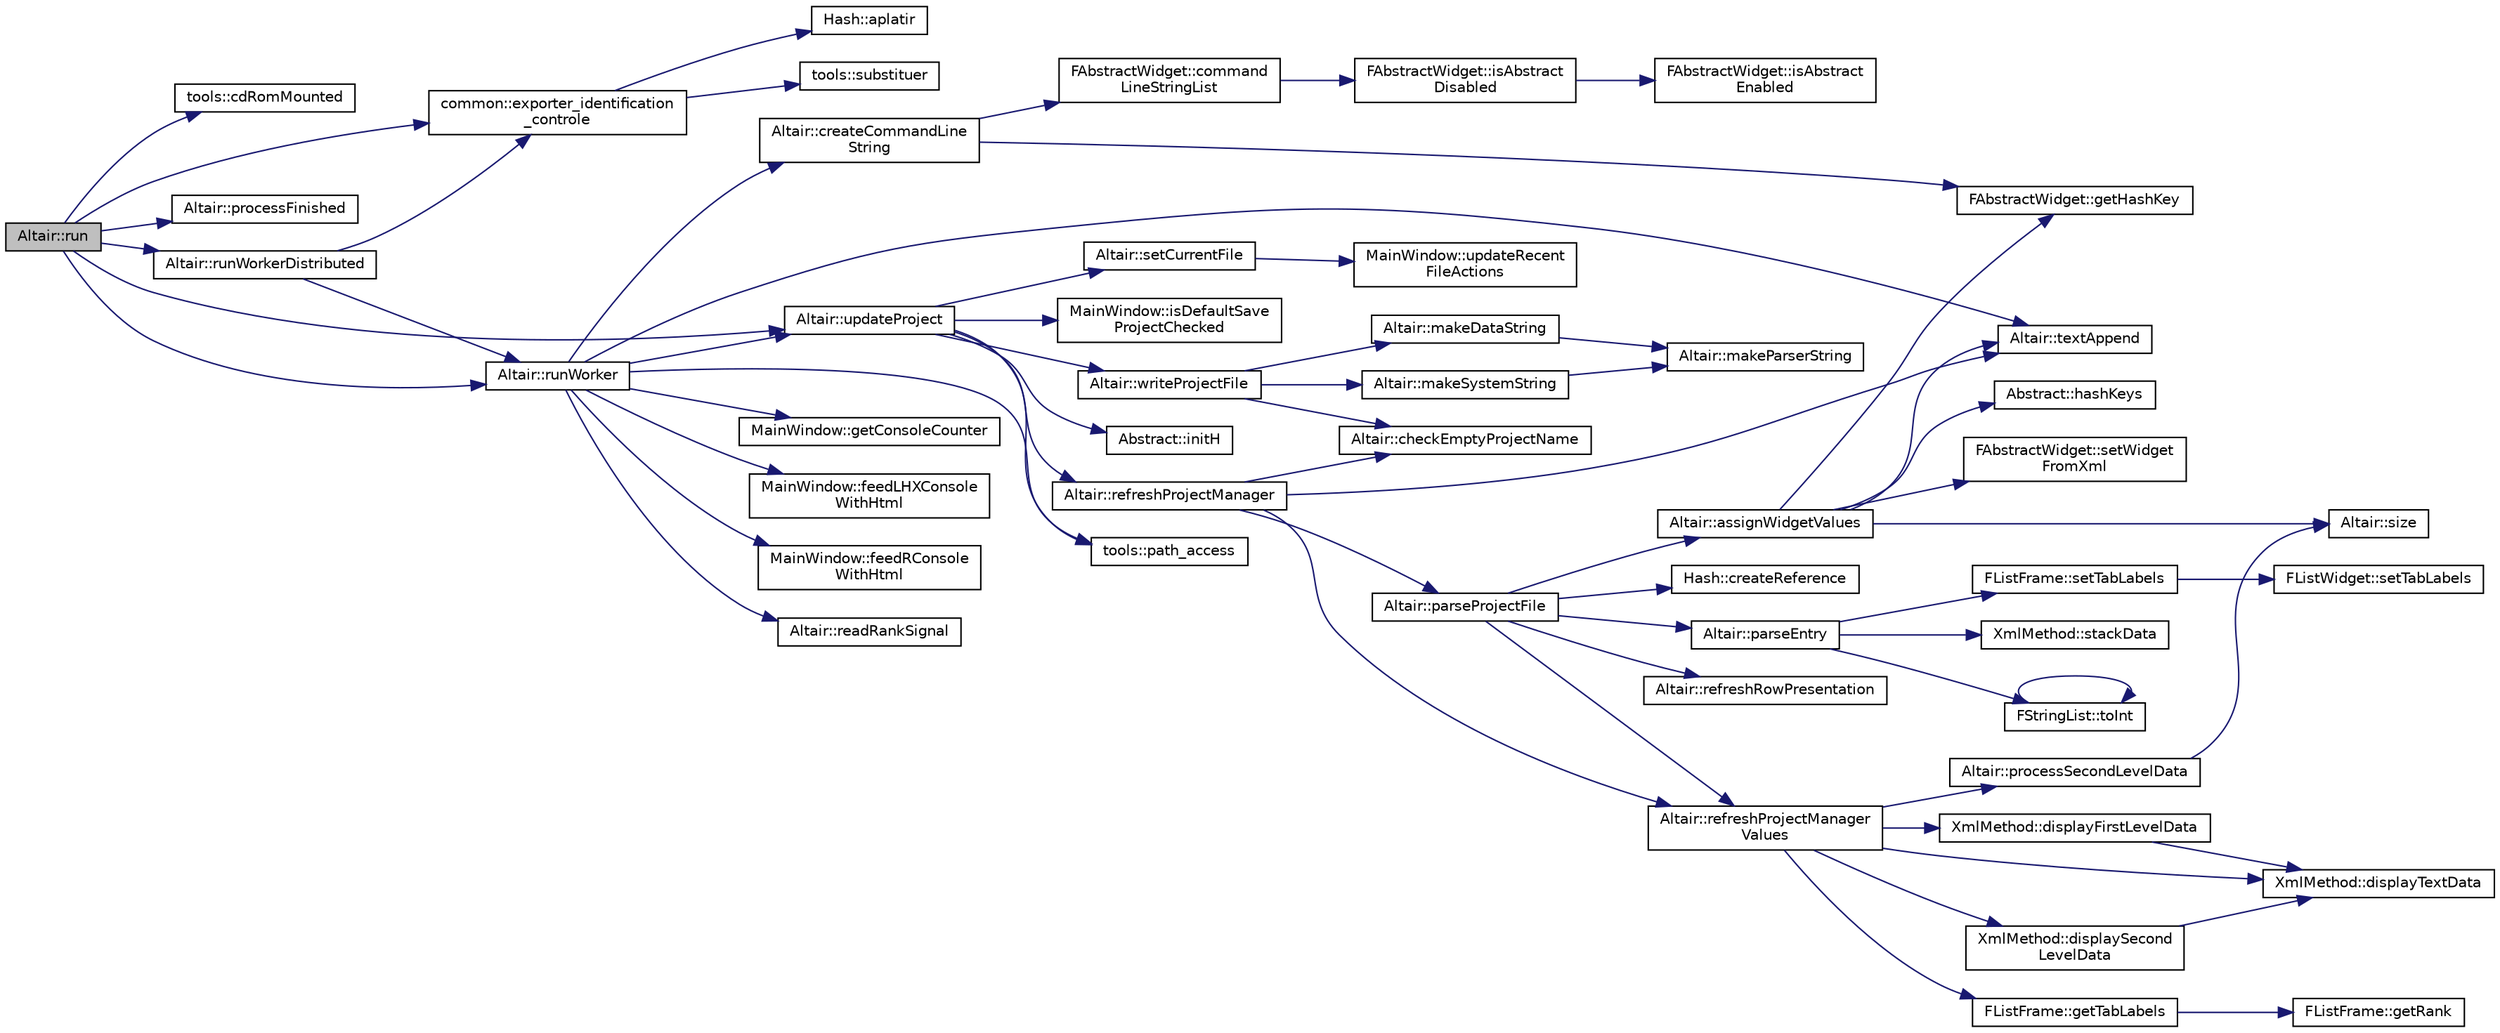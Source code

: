 digraph "Altair::run"
{
 // INTERACTIVE_SVG=YES
  edge [fontname="Helvetica",fontsize="10",labelfontname="Helvetica",labelfontsize="10"];
  node [fontname="Helvetica",fontsize="10",shape=record];
  rankdir="LR";
  Node848 [label="Altair::run",height=0.2,width=0.4,color="black", fillcolor="grey75", style="filled", fontcolor="black"];
  Node848 -> Node849 [color="midnightblue",fontsize="10",style="solid",fontname="Helvetica"];
  Node849 [label="tools::cdRomMounted",height=0.2,width=0.4,color="black", fillcolor="white", style="filled",URL="$classtools.html#a0aa994303a938a76300767d2251b9f85",tooltip="Détecte si un disque optique est monté. "];
  Node848 -> Node850 [color="midnightblue",fontsize="10",style="solid",fontname="Helvetica"];
  Node850 [label="common::exporter_identification\l_controle",height=0.2,width=0.4,color="black", fillcolor="white", style="filled",URL="$classcommon.html#a3149ba29e04e6e5f7f85a2894434bf9e",tooltip="Exporter les caractéristiques du contrôle dans le rapport : Siret, Budget, Employeur, Etablissement. "];
  Node850 -> Node851 [color="midnightblue",fontsize="10",style="solid",fontname="Helvetica"];
  Node851 [label="Hash::aplatir",height=0.2,width=0.4,color="black", fillcolor="white", style="filled",URL="$class_hash.html#a9c6832c663082e153e74bf3fb0c5720a"];
  Node850 -> Node852 [color="midnightblue",fontsize="10",style="solid",fontname="Helvetica"];
  Node852 [label="tools::substituer",height=0.2,width=0.4,color="black", fillcolor="white", style="filled",URL="$classtools.html#a7cba03deaa6e1311c2d0e5fb9fdcfa5c",tooltip="Remplace des chaînes de caractères, lorsqu&#39;elles correspondent à une expression rationnelle, dans une chaîne de caractères donnée par une chaîne de caractères donnée. "];
  Node848 -> Node853 [color="midnightblue",fontsize="10",style="solid",fontname="Helvetica"];
  Node853 [label="Altair::processFinished",height=0.2,width=0.4,color="black", fillcolor="white", style="filled",URL="$class_altair.html#a52076f38f63affb6f08acf787dcfea09",tooltip="Traitement de la fin de l&#39;exécution de lhx. "];
  Node848 -> Node854 [color="midnightblue",fontsize="10",style="solid",fontname="Helvetica"];
  Node854 [label="Altair::runWorker",height=0.2,width=0.4,color="black", fillcolor="white", style="filled",URL="$class_altair.html#a08b5e402c9a694af09110afe33219080",tooltip="Construction de la ligne de commande pour des bases de paye dans un répertoire donné ..."];
  Node854 -> Node855 [color="midnightblue",fontsize="10",style="solid",fontname="Helvetica"];
  Node855 [label="Altair::createCommandLine\lString",height=0.2,width=0.4,color="black", fillcolor="white", style="filled",URL="$class_altair.html#a40c0d298ef581a802c2b063df08a17a0",tooltip="Génère la ligne de commande à partir des chemins des fichiers de paye. "];
  Node855 -> Node856 [color="midnightblue",fontsize="10",style="solid",fontname="Helvetica"];
  Node856 [label="FAbstractWidget::command\lLineStringList",height=0.2,width=0.4,color="black", fillcolor="white", style="filled",URL="$class_f_abstract_widget.html#a5c45eef47bfac1603a3cce654c96c66b"];
  Node856 -> Node857 [color="midnightblue",fontsize="10",style="solid",fontname="Helvetica"];
  Node857 [label="FAbstractWidget::isAbstract\lDisabled",height=0.2,width=0.4,color="black", fillcolor="white", style="filled",URL="$class_f_abstract_widget.html#a6e974137b3ddc4347eef32a468fd2f9b"];
  Node857 -> Node858 [color="midnightblue",fontsize="10",style="solid",fontname="Helvetica"];
  Node858 [label="FAbstractWidget::isAbstract\lEnabled",height=0.2,width=0.4,color="black", fillcolor="white", style="filled",URL="$class_f_abstract_widget.html#a6bec2d63718d591bf304509947161432"];
  Node855 -> Node859 [color="midnightblue",fontsize="10",style="solid",fontname="Helvetica"];
  Node859 [label="FAbstractWidget::getHashKey",height=0.2,width=0.4,color="black", fillcolor="white", style="filled",URL="$class_f_abstract_widget.html#ae6ba84e8ed8a54dc8121245f35f568fe",tooltip="Retourne la clé de hashage de Hash::wrapper correspondant au composant. "];
  Node854 -> Node860 [color="midnightblue",fontsize="10",style="solid",fontname="Helvetica"];
  Node860 [label="Altair::textAppend",height=0.2,width=0.4,color="black", fillcolor="white", style="filled",URL="$class_altair.html#a4995cdc9462838289b5b1df75edba552",tooltip="Ajouter du texte à l&#39;onglet des messages. "];
  Node854 -> Node861 [color="midnightblue",fontsize="10",style="solid",fontname="Helvetica"];
  Node861 [label="Altair::updateProject",height=0.2,width=0.4,color="black", fillcolor="white", style="filled",URL="$class_altair.html#a2eb0a89c3223b2df1c01d2b3b7d1c0eb",tooltip="Rafraichir le projet .alt après avoir actualisé l&#39;interface. "];
  Node861 -> Node862 [color="midnightblue",fontsize="10",style="solid",fontname="Helvetica"];
  Node862 [label="Altair::setCurrentFile",height=0.2,width=0.4,color="black", fillcolor="white", style="filled",URL="$class_altair.html#ad0436bfddbdcdd19cc80154e02b4323c",tooltip="Assigner le fichier courant. "];
  Node862 -> Node863 [color="midnightblue",fontsize="10",style="solid",fontname="Helvetica"];
  Node863 [label="MainWindow::updateRecent\lFileActions",height=0.2,width=0.4,color="black", fillcolor="white", style="filled",URL="$class_main_window.html#affa76730fa370a3466b62a4caee721e3",tooltip="Actualise la liste des fichiers de projet .alt récents dans le menu Fichier. "];
  Node861 -> Node864 [color="midnightblue",fontsize="10",style="solid",fontname="Helvetica"];
  Node864 [label="MainWindow::isDefaultSave\lProjectChecked",height=0.2,width=0.4,color="black", fillcolor="white", style="filled",URL="$class_main_window.html#ab58113ae4ed9a73ec3e3e5f83c98dfcc",tooltip="Vérifie si par défaut le projet .alt doit être enregistré à chaque modification de l&#39;état de l&#39;interf..."];
  Node861 -> Node865 [color="midnightblue",fontsize="10",style="solid",fontname="Helvetica"];
  Node865 [label="Altair::writeProjectFile",height=0.2,width=0.4,color="black", fillcolor="white", style="filled",URL="$class_altair.html#a43120f9909d0284074119529a03df85b",tooltip="Ecrit le projet XML d&#39;extension .alt contenant les références des donnéees de paye. "];
  Node865 -> Node866 [color="midnightblue",fontsize="10",style="solid",fontname="Helvetica"];
  Node866 [label="Altair::checkEmptyProjectName",height=0.2,width=0.4,color="black", fillcolor="white", style="filled",URL="$class_altair.html#a9df2266cd3e2a9905e74bb41c1f9415d",tooltip="Remplace un nom de projet vide par un nom par défaut. "];
  Node865 -> Node867 [color="midnightblue",fontsize="10",style="solid",fontname="Helvetica"];
  Node867 [label="Altair::makeDataString",height=0.2,width=0.4,color="black", fillcolor="white", style="filled",URL="$class_altair.html#a2f8d129da914d8b9ab3cdaf195f92bd1",tooltip="Lance Altair::makeParserString sur le premier item courant de abstractWidgetList (celui des données d..."];
  Node867 -> Node868 [color="midnightblue",fontsize="10",style="solid",fontname="Helvetica"];
  Node868 [label="Altair::makeParserString",height=0.2,width=0.4,color="black", fillcolor="white", style="filled",URL="$class_altair.html#af73cbf33a9e3ff76896a8099b4b154fe",tooltip="Crée la chaîne QString permettant d&#39;écrire un projet XML d&#39;extension .alt Parcourt l&#39;ensemble de la l..."];
  Node865 -> Node869 [color="midnightblue",fontsize="10",style="solid",fontname="Helvetica"];
  Node869 [label="Altair::makeSystemString",height=0.2,width=0.4,color="black", fillcolor="white", style="filled",URL="$class_altair.html#adb7f94af778c4b6874abab74c8ef4016",tooltip="Lance Altair::makeParserString sur l&#39;ensemble de la liste des FWidgets sauf le premier (tous les widg..."];
  Node869 -> Node868 [color="midnightblue",fontsize="10",style="solid",fontname="Helvetica"];
  Node861 -> Node870 [color="midnightblue",fontsize="10",style="solid",fontname="Helvetica"];
  Node870 [label="Abstract::initH",height=0.2,width=0.4,color="black", fillcolor="white", style="filled",URL="$struct_abstract.html#af7b700041c9d75de3f642f15ece3e6ae",tooltip="Réinitialiser toutes les valeurs du de la table de hachage Hash::wrapper. "];
  Node861 -> Node871 [color="midnightblue",fontsize="10",style="solid",fontname="Helvetica"];
  Node871 [label="tools::path_access",height=0.2,width=0.4,color="black", fillcolor="white", style="filled",URL="$classtools.html#a89d2cd8ffcaed8423439c16d1ee59ab0",tooltip="Renvoie le chemin d&#39;un fichier ou d&#39;un répertoire du répertoire racine de la distribution (adjacent a..."];
  Node861 -> Node872 [color="midnightblue",fontsize="10",style="solid",fontname="Helvetica"];
  Node872 [label="Altair::refreshProjectManager",height=0.2,width=0.4,color="black", fillcolor="white", style="filled",URL="$class_altair.html#ac9d7d8e7cebf70212818f1a8ba7d7d78",tooltip="Rafraîchit le gestionnaire de projet à la droite de l&#39;interface. Fonction globale par défaut..."];
  Node872 -> Node866 [color="midnightblue",fontsize="10",style="solid",fontname="Helvetica"];
  Node872 -> Node873 [color="midnightblue",fontsize="10",style="solid",fontname="Helvetica"];
  Node873 [label="Altair::parseProjectFile",height=0.2,width=0.4,color="black", fillcolor="white", style="filled",URL="$class_altair.html#a41b6c8a35ed8ba14c7c0ce2e6994655f",tooltip="Décode le projet représenté par un pointeur vers QFile ou similaire. "];
  Node873 -> Node874 [color="midnightblue",fontsize="10",style="solid",fontname="Helvetica"];
  Node874 [label="Altair::assignWidgetValues",height=0.2,width=0.4,color="black", fillcolor="white", style="filled",URL="$class_altair.html#a8b7b1fa3e0b567dc1d4721bf88087a68",tooltip="Parcourt l&#39;ensemble des widgets fonctionnels Abstract::abstractWidgetList et actualise leur statut in..."];
  Node874 -> Node859 [color="midnightblue",fontsize="10",style="solid",fontname="Helvetica"];
  Node874 -> Node875 [color="midnightblue",fontsize="10",style="solid",fontname="Helvetica"];
  Node875 [label="Abstract::hashKeys",height=0.2,width=0.4,color="black", fillcolor="white", style="filled",URL="$struct_abstract.html#a634c4a8152edbeb8d96d2ca8f30e1025",tooltip="Récupère toutes les clés de hachage (de Hash::wrapper) des FWidgets qui sont dans le vecteur FAbstrac..."];
  Node874 -> Node876 [color="midnightblue",fontsize="10",style="solid",fontname="Helvetica"];
  Node876 [label="FAbstractWidget::setWidget\lFromXml",height=0.2,width=0.4,color="black", fillcolor="white", style="filled",URL="$class_f_abstract_widget.html#a88c229861e7973810c6ac979d5526c2d"];
  Node874 -> Node877 [color="midnightblue",fontsize="10",style="solid",fontname="Helvetica"];
  Node877 [label="Altair::size",height=0.2,width=0.4,color="black", fillcolor="white", style="filled",URL="$class_altair.html#a78a2870bb9b316c5ad6bcbd64471eeb8",tooltip="Renvoie la taille des données exportées. "];
  Node874 -> Node860 [color="midnightblue",fontsize="10",style="solid",fontname="Helvetica"];
  Node873 -> Node878 [color="midnightblue",fontsize="10",style="solid",fontname="Helvetica"];
  Node878 [label="Hash::createReference",height=0.2,width=0.4,color="black", fillcolor="white", style="filled",URL="$class_hash.html#a2ac10203aa8b32a04d9088e08ddbaab4"];
  Node873 -> Node879 [color="midnightblue",fontsize="10",style="solid",fontname="Helvetica"];
  Node879 [label="Altair::parseEntry",height=0.2,width=0.4,color="black", fillcolor="white", style="filled",URL="$class_altair.html#a3f6193de22ed2034c9b6dbe7a8ac4d97",tooltip="Lors du décodage du projet XML .alt, décoder le noed courant et renvoyer l&#39;empilement des valeurs en ..."];
  Node879 -> Node880 [color="midnightblue",fontsize="10",style="solid",fontname="Helvetica"];
  Node880 [label="FListFrame::setTabLabels",height=0.2,width=0.4,color="black", fillcolor="white", style="filled",URL="$class_f_list_frame.html#a7ecbe60018d55d1a1352c5fd24c5e72e",tooltip="Assigne les titres des onglets de l&#39;onglet central. "];
  Node880 -> Node881 [color="midnightblue",fontsize="10",style="solid",fontname="Helvetica"];
  Node881 [label="FListWidget::setTabLabels",height=0.2,width=0.4,color="black", fillcolor="white", style="filled",URL="$class_f_list_widget.html#aac6eaaeb9946354f743394b54c84a6a7"];
  Node879 -> Node882 [color="midnightblue",fontsize="10",style="solid",fontname="Helvetica"];
  Node882 [label="XmlMethod::stackData",height=0.2,width=0.4,color="black", fillcolor="white", style="filled",URL="$namespace_xml_method.html#abe26f53c2028527b0ebea361faa85221",tooltip="Empile les données pour un noeud donné, pour une profondeur d&#39;enchâssement donnée. "];
  Node879 -> Node883 [color="midnightblue",fontsize="10",style="solid",fontname="Helvetica"];
  Node883 [label="FStringList::toInt",height=0.2,width=0.4,color="black", fillcolor="white", style="filled",URL="$class_f_string_list.html#a71ec48a52b6ca4ffe89400d66f3ff634"];
  Node883 -> Node883 [color="midnightblue",fontsize="10",style="solid",fontname="Helvetica"];
  Node873 -> Node884 [color="midnightblue",fontsize="10",style="solid",fontname="Helvetica"];
  Node884 [label="Altair::refreshProjectManager\lValues",height=0.2,width=0.4,color="black", fillcolor="white", style="filled",URL="$class_altair.html#abf7d1895e52f7b8d7d26e4b5a0e6146a",tooltip="Rafraîchit le gestionnaire de projet à la droite de l&#39;interface. "];
  Node884 -> Node885 [color="midnightblue",fontsize="10",style="solid",fontname="Helvetica"];
  Node885 [label="XmlMethod::displayFirstLevelData",height=0.2,width=0.4,color="black", fillcolor="white", style="filled",URL="$namespace_xml_method.html#a796c4f03d9e7a8057f0102b87eecbd3e"];
  Node885 -> Node886 [color="midnightblue",fontsize="10",style="solid",fontname="Helvetica"];
  Node886 [label="XmlMethod::displayTextData",height=0.2,width=0.4,color="black", fillcolor="white", style="filled",URL="$namespace_xml_method.html#aad1e553eb1ec6f1bb128cc6744cba9e3"];
  Node884 -> Node887 [color="midnightblue",fontsize="10",style="solid",fontname="Helvetica"];
  Node887 [label="XmlMethod::displaySecond\lLevelData",height=0.2,width=0.4,color="black", fillcolor="white", style="filled",URL="$namespace_xml_method.html#ac0a708c4bc4c55df24e60816d69a90cf"];
  Node887 -> Node886 [color="midnightblue",fontsize="10",style="solid",fontname="Helvetica"];
  Node884 -> Node886 [color="midnightblue",fontsize="10",style="solid",fontname="Helvetica"];
  Node884 -> Node888 [color="midnightblue",fontsize="10",style="solid",fontname="Helvetica"];
  Node888 [label="FListFrame::getTabLabels",height=0.2,width=0.4,color="black", fillcolor="white", style="filled",URL="$class_f_list_frame.html#a58337134c45f052ad6bb45c014fd5c3f",tooltip="Lancer un fil d&#39;exécution pour lire l&#39;entête d&#39;un fichier XHL (Année, Mois,...) et classer les fichie..."];
  Node888 -> Node889 [color="midnightblue",fontsize="10",style="solid",fontname="Helvetica"];
  Node889 [label="FListFrame::getRank",height=0.2,width=0.4,color="black", fillcolor="white", style="filled",URL="$class_f_list_frame.html#a4bf0d0d8e56418df395b020d2e66db5f",tooltip="Récupère la taille courante (0-based) du conteneur FListFrame::widgetContainer. "];
  Node884 -> Node890 [color="midnightblue",fontsize="10",style="solid",fontname="Helvetica"];
  Node890 [label="Altair::processSecondLevelData",height=0.2,width=0.4,color="black", fillcolor="white", style="filled",URL="$class_altair.html#adc79f280e4f580298a8dd80e2f7cf712",tooltip="Parcourt la table de chachage Hash::wrapper dans laquelle sont stockés à la clé \"XHL\" les chemins des..."];
  Node890 -> Node877 [color="midnightblue",fontsize="10",style="solid",fontname="Helvetica"];
  Node873 -> Node891 [color="midnightblue",fontsize="10",style="solid",fontname="Helvetica"];
  Node891 [label="Altair::refreshRowPresentation",height=0.2,width=0.4,color="black", fillcolor="white", style="filled",URL="$class_altair.html#a20528df591deee5ad32f28996ba8dc35",tooltip="Raccourcit les chemins dans les onglets en se limitant au non de fichier et les présente  en surligna..."];
  Node872 -> Node884 [color="midnightblue",fontsize="10",style="solid",fontname="Helvetica"];
  Node872 -> Node860 [color="midnightblue",fontsize="10",style="solid",fontname="Helvetica"];
  Node854 -> Node871 [color="midnightblue",fontsize="10",style="solid",fontname="Helvetica"];
  Node854 -> Node892 [color="midnightblue",fontsize="10",style="solid",fontname="Helvetica"];
  Node892 [label="MainWindow::getConsoleCounter",height=0.2,width=0.4,color="black", fillcolor="white", style="filled",URL="$class_main_window.html#a29b1b37488fb3e9d9d716d33e26acb55",tooltip="Limite (si l&#39;option du dialogue de configuration est cochée) le volume de texte en sortie de l&#39;onglet..."];
  Node854 -> Node893 [color="midnightblue",fontsize="10",style="solid",fontname="Helvetica"];
  Node893 [label="MainWindow::feedLHXConsole\lWithHtml",height=0.2,width=0.4,color="black", fillcolor="white", style="filled",URL="$class_main_window.html#a7ca647c33971b09cd6ef4af33937369e",tooltip="Envoie du texte formaté HTML dans l&#39;onglet Console. "];
  Node854 -> Node894 [color="midnightblue",fontsize="10",style="solid",fontname="Helvetica"];
  Node894 [label="MainWindow::feedRConsole\lWithHtml",height=0.2,width=0.4,color="black", fillcolor="white", style="filled",URL="$class_main_window.html#ad5413bb37042daa28f5fd7d72b4b616c",tooltip="Envoie du texte formaté HTML dans l&#39;onglet Console. "];
  Node854 -> Node895 [color="midnightblue",fontsize="10",style="solid",fontname="Helvetica"];
  Node895 [label="Altair::readRankSignal",height=0.2,width=0.4,color="black", fillcolor="white", style="filled",URL="$class_altair.html#a19ef4b530e210642e2e71c94a2b14bef",tooltip="Lit le fichier rankFile pour l&#39;index de la barre progression, le lit dans   fileRank   et ajuste la b..."];
  Node848 -> Node896 [color="midnightblue",fontsize="10",style="solid",fontname="Helvetica"];
  Node896 [label="Altair::runWorkerDistributed",height=0.2,width=0.4,color="black", fillcolor="white", style="filled",URL="$class_altair.html#ae04f2a5771d47bbe2e0cc3a11b72d6bf",tooltip="Parcourt le répertoire en cours du mode distributif, un à chaque appel Exporte l&#39;identification dans ..."];
  Node896 -> Node850 [color="midnightblue",fontsize="10",style="solid",fontname="Helvetica"];
  Node896 -> Node854 [color="midnightblue",fontsize="10",style="solid",fontname="Helvetica"];
  Node848 -> Node861 [color="midnightblue",fontsize="10",style="solid",fontname="Helvetica"];
}
